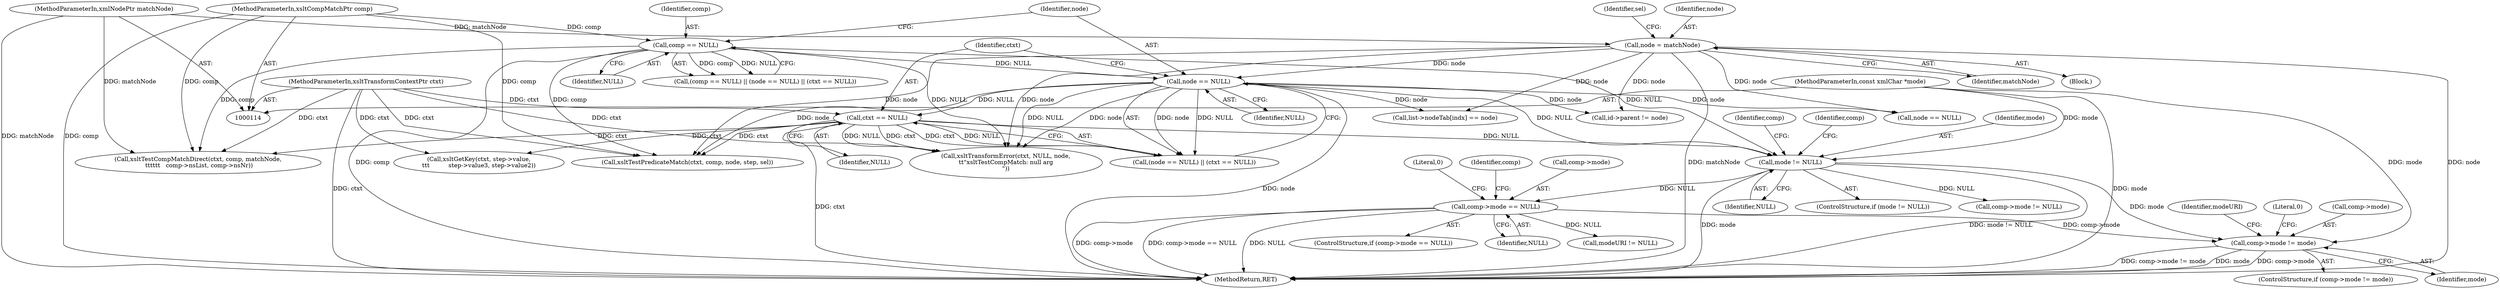 digraph "0_Chrome_96dbafe288dbe2f0cc45fa3c39daf6d0c37acbab_27@pointer" {
"1000169" [label="(Call,comp->mode != mode)"];
"1000161" [label="(Call,comp->mode == NULL)"];
"1000156" [label="(Call,mode != NULL)"];
"1000118" [label="(MethodParameterIn,const xmlChar *mode)"];
"1000140" [label="(Call,node == NULL)"];
"1000123" [label="(Call,node = matchNode)"];
"1000117" [label="(MethodParameterIn,xmlNodePtr matchNode)"];
"1000136" [label="(Call,comp == NULL)"];
"1000116" [label="(MethodParameterIn,xsltCompMatchPtr comp)"];
"1000143" [label="(Call,ctxt == NULL)"];
"1000115" [label="(MethodParameterIn,xsltTransformContextPtr ctxt)"];
"1000747" [label="(Call,xsltGetKey(ctxt, step->value,\n\t\t\t          step->value3, step->value2))"];
"1000157" [label="(Identifier,mode)"];
"1000169" [label="(Call,comp->mode != mode)"];
"1000137" [label="(Identifier,comp)"];
"1000160" [label="(ControlStructure,if (comp->mode == NULL))"];
"1000136" [label="(Call,comp == NULL)"];
"1000143" [label="(Call,ctxt == NULL)"];
"1000179" [label="(Call,comp->mode != NULL)"];
"1000734" [label="(Call,id->parent != node)"];
"1000167" [label="(Literal,0)"];
"1000123" [label="(Call,node = matchNode)"];
"1000125" [label="(Identifier,matchNode)"];
"1000117" [label="(MethodParameterIn,xmlNodePtr matchNode)"];
"1000145" [label="(Identifier,NULL)"];
"1000165" [label="(Identifier,NULL)"];
"1000116" [label="(MethodParameterIn,xsltCompMatchPtr comp)"];
"1000161" [label="(Call,comp->mode == NULL)"];
"1000883" [label="(Call,xsltTestPredicateMatch(ctxt, comp, node, step, sel))"];
"1000120" [label="(Block,)"];
"1000144" [label="(Identifier,ctxt)"];
"1000181" [label="(Identifier,comp)"];
"1000115" [label="(MethodParameterIn,xsltTransformContextPtr ctxt)"];
"1000188" [label="(Identifier,modeURI)"];
"1000142" [label="(Identifier,NULL)"];
"1000187" [label="(Call,modeURI != NULL)"];
"1000124" [label="(Identifier,node)"];
"1000871" [label="(Call,xsltTestCompMatchDirect(ctxt, comp, matchNode,\n \t\t\t\t\t\t   comp->nsList, comp->nsNr))"];
"1001026" [label="(MethodReturn,RET)"];
"1000163" [label="(Identifier,comp)"];
"1000147" [label="(Call,xsltTransformError(ctxt, NULL, node,\n\t\t\"xsltTestCompMatch: null arg\n\"))"];
"1000156" [label="(Call,mode != NULL)"];
"1000175" [label="(Literal,0)"];
"1000170" [label="(Call,comp->mode)"];
"1000118" [label="(MethodParameterIn,const xmlChar *mode)"];
"1000173" [label="(Identifier,mode)"];
"1000140" [label="(Call,node == NULL)"];
"1000158" [label="(Identifier,NULL)"];
"1000141" [label="(Identifier,node)"];
"1000135" [label="(Call,(comp == NULL) || (node == NULL) || (ctxt == NULL))"];
"1000139" [label="(Call,(node == NULL) || (ctxt == NULL))"];
"1000168" [label="(ControlStructure,if (comp->mode != mode))"];
"1000171" [label="(Identifier,comp)"];
"1000129" [label="(Identifier,sel)"];
"1000155" [label="(ControlStructure,if (mode != NULL))"];
"1000162" [label="(Call,comp->mode)"];
"1000138" [label="(Identifier,NULL)"];
"1000775" [label="(Call,list->nodeTab[indx] == node)"];
"1000570" [label="(Call,node == NULL)"];
"1000169" -> "1000168"  [label="AST: "];
"1000169" -> "1000173"  [label="CFG: "];
"1000170" -> "1000169"  [label="AST: "];
"1000173" -> "1000169"  [label="AST: "];
"1000175" -> "1000169"  [label="CFG: "];
"1000188" -> "1000169"  [label="CFG: "];
"1000169" -> "1001026"  [label="DDG: comp->mode != mode"];
"1000169" -> "1001026"  [label="DDG: mode"];
"1000169" -> "1001026"  [label="DDG: comp->mode"];
"1000161" -> "1000169"  [label="DDG: comp->mode"];
"1000156" -> "1000169"  [label="DDG: mode"];
"1000118" -> "1000169"  [label="DDG: mode"];
"1000161" -> "1000160"  [label="AST: "];
"1000161" -> "1000165"  [label="CFG: "];
"1000162" -> "1000161"  [label="AST: "];
"1000165" -> "1000161"  [label="AST: "];
"1000167" -> "1000161"  [label="CFG: "];
"1000171" -> "1000161"  [label="CFG: "];
"1000161" -> "1001026"  [label="DDG: comp->mode"];
"1000161" -> "1001026"  [label="DDG: comp->mode == NULL"];
"1000161" -> "1001026"  [label="DDG: NULL"];
"1000156" -> "1000161"  [label="DDG: NULL"];
"1000161" -> "1000187"  [label="DDG: NULL"];
"1000156" -> "1000155"  [label="AST: "];
"1000156" -> "1000158"  [label="CFG: "];
"1000157" -> "1000156"  [label="AST: "];
"1000158" -> "1000156"  [label="AST: "];
"1000163" -> "1000156"  [label="CFG: "];
"1000181" -> "1000156"  [label="CFG: "];
"1000156" -> "1001026"  [label="DDG: mode"];
"1000156" -> "1001026"  [label="DDG: mode != NULL"];
"1000118" -> "1000156"  [label="DDG: mode"];
"1000140" -> "1000156"  [label="DDG: NULL"];
"1000143" -> "1000156"  [label="DDG: NULL"];
"1000136" -> "1000156"  [label="DDG: NULL"];
"1000156" -> "1000179"  [label="DDG: NULL"];
"1000118" -> "1000114"  [label="AST: "];
"1000118" -> "1001026"  [label="DDG: mode"];
"1000140" -> "1000139"  [label="AST: "];
"1000140" -> "1000142"  [label="CFG: "];
"1000141" -> "1000140"  [label="AST: "];
"1000142" -> "1000140"  [label="AST: "];
"1000144" -> "1000140"  [label="CFG: "];
"1000139" -> "1000140"  [label="CFG: "];
"1000140" -> "1001026"  [label="DDG: node"];
"1000140" -> "1000139"  [label="DDG: node"];
"1000140" -> "1000139"  [label="DDG: NULL"];
"1000123" -> "1000140"  [label="DDG: node"];
"1000136" -> "1000140"  [label="DDG: NULL"];
"1000140" -> "1000143"  [label="DDG: NULL"];
"1000140" -> "1000147"  [label="DDG: NULL"];
"1000140" -> "1000147"  [label="DDG: node"];
"1000140" -> "1000570"  [label="DDG: node"];
"1000140" -> "1000734"  [label="DDG: node"];
"1000140" -> "1000775"  [label="DDG: node"];
"1000140" -> "1000883"  [label="DDG: node"];
"1000123" -> "1000120"  [label="AST: "];
"1000123" -> "1000125"  [label="CFG: "];
"1000124" -> "1000123"  [label="AST: "];
"1000125" -> "1000123"  [label="AST: "];
"1000129" -> "1000123"  [label="CFG: "];
"1000123" -> "1001026"  [label="DDG: matchNode"];
"1000123" -> "1001026"  [label="DDG: node"];
"1000117" -> "1000123"  [label="DDG: matchNode"];
"1000123" -> "1000147"  [label="DDG: node"];
"1000123" -> "1000570"  [label="DDG: node"];
"1000123" -> "1000734"  [label="DDG: node"];
"1000123" -> "1000775"  [label="DDG: node"];
"1000123" -> "1000883"  [label="DDG: node"];
"1000117" -> "1000114"  [label="AST: "];
"1000117" -> "1001026"  [label="DDG: matchNode"];
"1000117" -> "1000871"  [label="DDG: matchNode"];
"1000136" -> "1000135"  [label="AST: "];
"1000136" -> "1000138"  [label="CFG: "];
"1000137" -> "1000136"  [label="AST: "];
"1000138" -> "1000136"  [label="AST: "];
"1000141" -> "1000136"  [label="CFG: "];
"1000135" -> "1000136"  [label="CFG: "];
"1000136" -> "1001026"  [label="DDG: comp"];
"1000136" -> "1000135"  [label="DDG: comp"];
"1000136" -> "1000135"  [label="DDG: NULL"];
"1000116" -> "1000136"  [label="DDG: comp"];
"1000136" -> "1000147"  [label="DDG: NULL"];
"1000136" -> "1000871"  [label="DDG: comp"];
"1000136" -> "1000883"  [label="DDG: comp"];
"1000116" -> "1000114"  [label="AST: "];
"1000116" -> "1001026"  [label="DDG: comp"];
"1000116" -> "1000871"  [label="DDG: comp"];
"1000116" -> "1000883"  [label="DDG: comp"];
"1000143" -> "1000139"  [label="AST: "];
"1000143" -> "1000145"  [label="CFG: "];
"1000144" -> "1000143"  [label="AST: "];
"1000145" -> "1000143"  [label="AST: "];
"1000139" -> "1000143"  [label="CFG: "];
"1000143" -> "1001026"  [label="DDG: ctxt"];
"1000143" -> "1000139"  [label="DDG: ctxt"];
"1000143" -> "1000139"  [label="DDG: NULL"];
"1000115" -> "1000143"  [label="DDG: ctxt"];
"1000143" -> "1000147"  [label="DDG: ctxt"];
"1000143" -> "1000147"  [label="DDG: NULL"];
"1000143" -> "1000747"  [label="DDG: ctxt"];
"1000143" -> "1000871"  [label="DDG: ctxt"];
"1000143" -> "1000883"  [label="DDG: ctxt"];
"1000115" -> "1000114"  [label="AST: "];
"1000115" -> "1001026"  [label="DDG: ctxt"];
"1000115" -> "1000147"  [label="DDG: ctxt"];
"1000115" -> "1000747"  [label="DDG: ctxt"];
"1000115" -> "1000871"  [label="DDG: ctxt"];
"1000115" -> "1000883"  [label="DDG: ctxt"];
}
